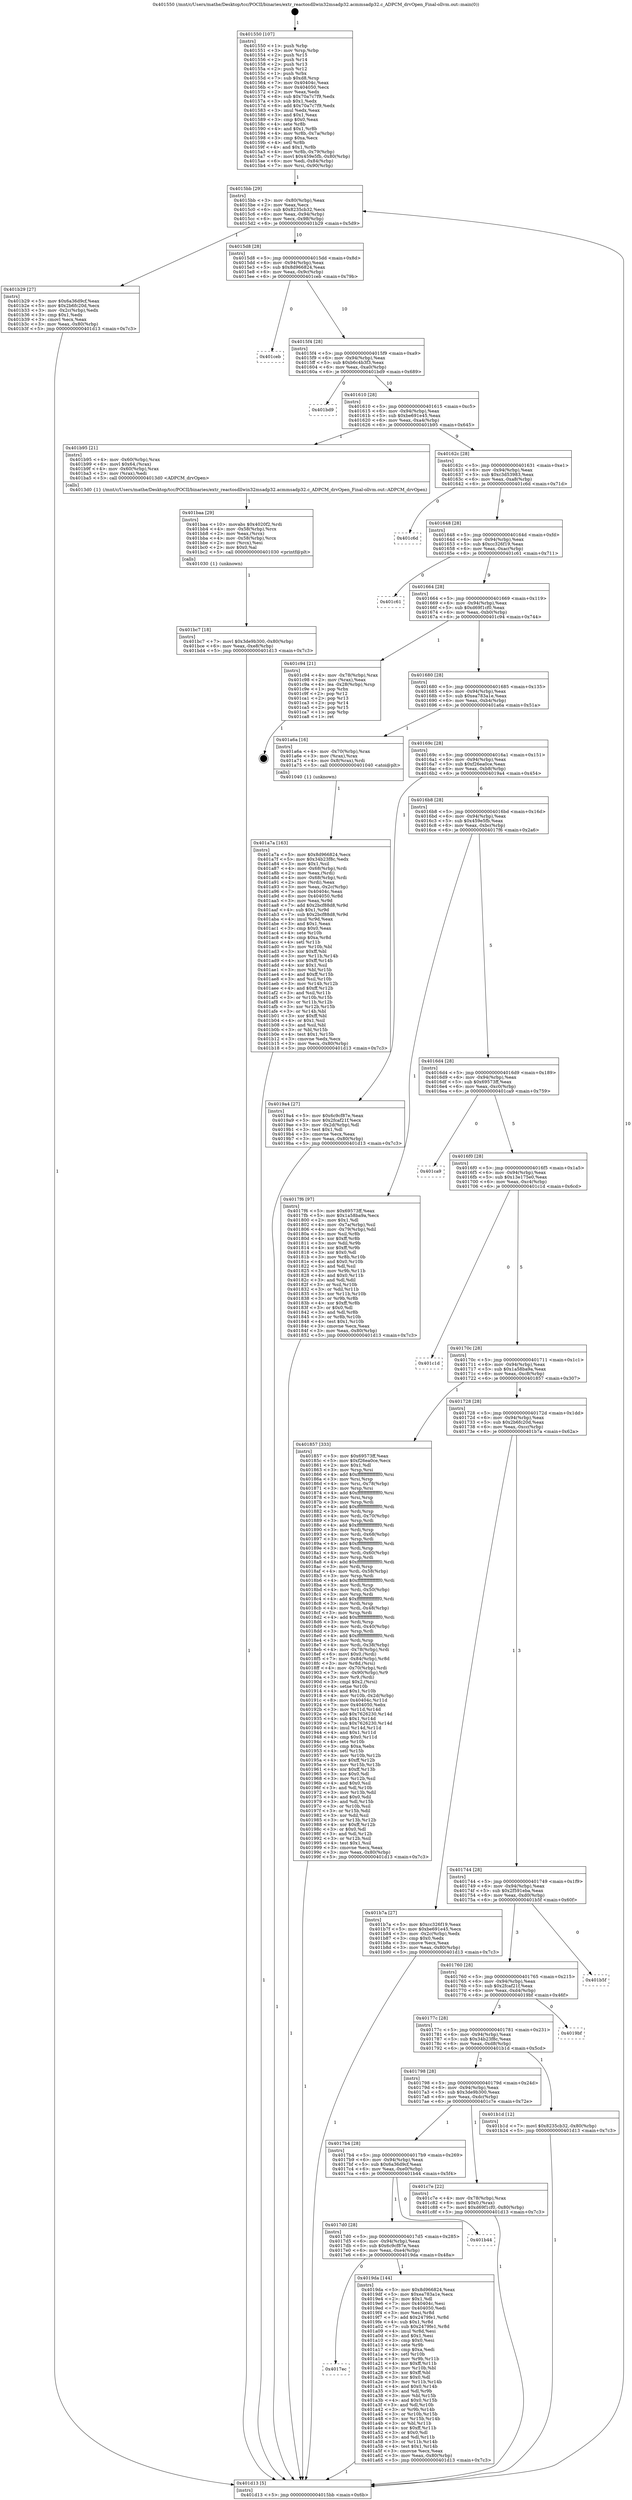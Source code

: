 digraph "0x401550" {
  label = "0x401550 (/mnt/c/Users/mathe/Desktop/tcc/POCII/binaries/extr_reactosdllwin32msadp32.acmmsadp32.c_ADPCM_drvOpen_Final-ollvm.out::main(0))"
  labelloc = "t"
  node[shape=record]

  Entry [label="",width=0.3,height=0.3,shape=circle,fillcolor=black,style=filled]
  "0x4015bb" [label="{
     0x4015bb [29]\l
     | [instrs]\l
     &nbsp;&nbsp;0x4015bb \<+3\>: mov -0x80(%rbp),%eax\l
     &nbsp;&nbsp;0x4015be \<+2\>: mov %eax,%ecx\l
     &nbsp;&nbsp;0x4015c0 \<+6\>: sub $0x8235cb32,%ecx\l
     &nbsp;&nbsp;0x4015c6 \<+6\>: mov %eax,-0x94(%rbp)\l
     &nbsp;&nbsp;0x4015cc \<+6\>: mov %ecx,-0x98(%rbp)\l
     &nbsp;&nbsp;0x4015d2 \<+6\>: je 0000000000401b29 \<main+0x5d9\>\l
  }"]
  "0x401b29" [label="{
     0x401b29 [27]\l
     | [instrs]\l
     &nbsp;&nbsp;0x401b29 \<+5\>: mov $0x6a36d9cf,%eax\l
     &nbsp;&nbsp;0x401b2e \<+5\>: mov $0x2b6fc20d,%ecx\l
     &nbsp;&nbsp;0x401b33 \<+3\>: mov -0x2c(%rbp),%edx\l
     &nbsp;&nbsp;0x401b36 \<+3\>: cmp $0x1,%edx\l
     &nbsp;&nbsp;0x401b39 \<+3\>: cmovl %ecx,%eax\l
     &nbsp;&nbsp;0x401b3c \<+3\>: mov %eax,-0x80(%rbp)\l
     &nbsp;&nbsp;0x401b3f \<+5\>: jmp 0000000000401d13 \<main+0x7c3\>\l
  }"]
  "0x4015d8" [label="{
     0x4015d8 [28]\l
     | [instrs]\l
     &nbsp;&nbsp;0x4015d8 \<+5\>: jmp 00000000004015dd \<main+0x8d\>\l
     &nbsp;&nbsp;0x4015dd \<+6\>: mov -0x94(%rbp),%eax\l
     &nbsp;&nbsp;0x4015e3 \<+5\>: sub $0x8d966824,%eax\l
     &nbsp;&nbsp;0x4015e8 \<+6\>: mov %eax,-0x9c(%rbp)\l
     &nbsp;&nbsp;0x4015ee \<+6\>: je 0000000000401ceb \<main+0x79b\>\l
  }"]
  Exit [label="",width=0.3,height=0.3,shape=circle,fillcolor=black,style=filled,peripheries=2]
  "0x401ceb" [label="{
     0x401ceb\l
  }", style=dashed]
  "0x4015f4" [label="{
     0x4015f4 [28]\l
     | [instrs]\l
     &nbsp;&nbsp;0x4015f4 \<+5\>: jmp 00000000004015f9 \<main+0xa9\>\l
     &nbsp;&nbsp;0x4015f9 \<+6\>: mov -0x94(%rbp),%eax\l
     &nbsp;&nbsp;0x4015ff \<+5\>: sub $0xb6c4b3f3,%eax\l
     &nbsp;&nbsp;0x401604 \<+6\>: mov %eax,-0xa0(%rbp)\l
     &nbsp;&nbsp;0x40160a \<+6\>: je 0000000000401bd9 \<main+0x689\>\l
  }"]
  "0x401bc7" [label="{
     0x401bc7 [18]\l
     | [instrs]\l
     &nbsp;&nbsp;0x401bc7 \<+7\>: movl $0x3de9b300,-0x80(%rbp)\l
     &nbsp;&nbsp;0x401bce \<+6\>: mov %eax,-0xe8(%rbp)\l
     &nbsp;&nbsp;0x401bd4 \<+5\>: jmp 0000000000401d13 \<main+0x7c3\>\l
  }"]
  "0x401bd9" [label="{
     0x401bd9\l
  }", style=dashed]
  "0x401610" [label="{
     0x401610 [28]\l
     | [instrs]\l
     &nbsp;&nbsp;0x401610 \<+5\>: jmp 0000000000401615 \<main+0xc5\>\l
     &nbsp;&nbsp;0x401615 \<+6\>: mov -0x94(%rbp),%eax\l
     &nbsp;&nbsp;0x40161b \<+5\>: sub $0xbe691e45,%eax\l
     &nbsp;&nbsp;0x401620 \<+6\>: mov %eax,-0xa4(%rbp)\l
     &nbsp;&nbsp;0x401626 \<+6\>: je 0000000000401b95 \<main+0x645\>\l
  }"]
  "0x401baa" [label="{
     0x401baa [29]\l
     | [instrs]\l
     &nbsp;&nbsp;0x401baa \<+10\>: movabs $0x4020f2,%rdi\l
     &nbsp;&nbsp;0x401bb4 \<+4\>: mov -0x58(%rbp),%rcx\l
     &nbsp;&nbsp;0x401bb8 \<+2\>: mov %eax,(%rcx)\l
     &nbsp;&nbsp;0x401bba \<+4\>: mov -0x58(%rbp),%rcx\l
     &nbsp;&nbsp;0x401bbe \<+2\>: mov (%rcx),%esi\l
     &nbsp;&nbsp;0x401bc0 \<+2\>: mov $0x0,%al\l
     &nbsp;&nbsp;0x401bc2 \<+5\>: call 0000000000401030 \<printf@plt\>\l
     | [calls]\l
     &nbsp;&nbsp;0x401030 \{1\} (unknown)\l
  }"]
  "0x401b95" [label="{
     0x401b95 [21]\l
     | [instrs]\l
     &nbsp;&nbsp;0x401b95 \<+4\>: mov -0x60(%rbp),%rax\l
     &nbsp;&nbsp;0x401b99 \<+6\>: movl $0x64,(%rax)\l
     &nbsp;&nbsp;0x401b9f \<+4\>: mov -0x60(%rbp),%rax\l
     &nbsp;&nbsp;0x401ba3 \<+2\>: mov (%rax),%edi\l
     &nbsp;&nbsp;0x401ba5 \<+5\>: call 00000000004013d0 \<ADPCM_drvOpen\>\l
     | [calls]\l
     &nbsp;&nbsp;0x4013d0 \{1\} (/mnt/c/Users/mathe/Desktop/tcc/POCII/binaries/extr_reactosdllwin32msadp32.acmmsadp32.c_ADPCM_drvOpen_Final-ollvm.out::ADPCM_drvOpen)\l
  }"]
  "0x40162c" [label="{
     0x40162c [28]\l
     | [instrs]\l
     &nbsp;&nbsp;0x40162c \<+5\>: jmp 0000000000401631 \<main+0xe1\>\l
     &nbsp;&nbsp;0x401631 \<+6\>: mov -0x94(%rbp),%eax\l
     &nbsp;&nbsp;0x401637 \<+5\>: sub $0xc3d53983,%eax\l
     &nbsp;&nbsp;0x40163c \<+6\>: mov %eax,-0xa8(%rbp)\l
     &nbsp;&nbsp;0x401642 \<+6\>: je 0000000000401c6d \<main+0x71d\>\l
  }"]
  "0x401a7a" [label="{
     0x401a7a [163]\l
     | [instrs]\l
     &nbsp;&nbsp;0x401a7a \<+5\>: mov $0x8d966824,%ecx\l
     &nbsp;&nbsp;0x401a7f \<+5\>: mov $0x34b23f8c,%edx\l
     &nbsp;&nbsp;0x401a84 \<+3\>: mov $0x1,%sil\l
     &nbsp;&nbsp;0x401a87 \<+4\>: mov -0x68(%rbp),%rdi\l
     &nbsp;&nbsp;0x401a8b \<+2\>: mov %eax,(%rdi)\l
     &nbsp;&nbsp;0x401a8d \<+4\>: mov -0x68(%rbp),%rdi\l
     &nbsp;&nbsp;0x401a91 \<+2\>: mov (%rdi),%eax\l
     &nbsp;&nbsp;0x401a93 \<+3\>: mov %eax,-0x2c(%rbp)\l
     &nbsp;&nbsp;0x401a96 \<+7\>: mov 0x40404c,%eax\l
     &nbsp;&nbsp;0x401a9d \<+8\>: mov 0x404050,%r8d\l
     &nbsp;&nbsp;0x401aa5 \<+3\>: mov %eax,%r9d\l
     &nbsp;&nbsp;0x401aa8 \<+7\>: add $0x2bcf88d8,%r9d\l
     &nbsp;&nbsp;0x401aaf \<+4\>: sub $0x1,%r9d\l
     &nbsp;&nbsp;0x401ab3 \<+7\>: sub $0x2bcf88d8,%r9d\l
     &nbsp;&nbsp;0x401aba \<+4\>: imul %r9d,%eax\l
     &nbsp;&nbsp;0x401abe \<+3\>: and $0x1,%eax\l
     &nbsp;&nbsp;0x401ac1 \<+3\>: cmp $0x0,%eax\l
     &nbsp;&nbsp;0x401ac4 \<+4\>: sete %r10b\l
     &nbsp;&nbsp;0x401ac8 \<+4\>: cmp $0xa,%r8d\l
     &nbsp;&nbsp;0x401acc \<+4\>: setl %r11b\l
     &nbsp;&nbsp;0x401ad0 \<+3\>: mov %r10b,%bl\l
     &nbsp;&nbsp;0x401ad3 \<+3\>: xor $0xff,%bl\l
     &nbsp;&nbsp;0x401ad6 \<+3\>: mov %r11b,%r14b\l
     &nbsp;&nbsp;0x401ad9 \<+4\>: xor $0xff,%r14b\l
     &nbsp;&nbsp;0x401add \<+4\>: xor $0x1,%sil\l
     &nbsp;&nbsp;0x401ae1 \<+3\>: mov %bl,%r15b\l
     &nbsp;&nbsp;0x401ae4 \<+4\>: and $0xff,%r15b\l
     &nbsp;&nbsp;0x401ae8 \<+3\>: and %sil,%r10b\l
     &nbsp;&nbsp;0x401aeb \<+3\>: mov %r14b,%r12b\l
     &nbsp;&nbsp;0x401aee \<+4\>: and $0xff,%r12b\l
     &nbsp;&nbsp;0x401af2 \<+3\>: and %sil,%r11b\l
     &nbsp;&nbsp;0x401af5 \<+3\>: or %r10b,%r15b\l
     &nbsp;&nbsp;0x401af8 \<+3\>: or %r11b,%r12b\l
     &nbsp;&nbsp;0x401afb \<+3\>: xor %r12b,%r15b\l
     &nbsp;&nbsp;0x401afe \<+3\>: or %r14b,%bl\l
     &nbsp;&nbsp;0x401b01 \<+3\>: xor $0xff,%bl\l
     &nbsp;&nbsp;0x401b04 \<+4\>: or $0x1,%sil\l
     &nbsp;&nbsp;0x401b08 \<+3\>: and %sil,%bl\l
     &nbsp;&nbsp;0x401b0b \<+3\>: or %bl,%r15b\l
     &nbsp;&nbsp;0x401b0e \<+4\>: test $0x1,%r15b\l
     &nbsp;&nbsp;0x401b12 \<+3\>: cmovne %edx,%ecx\l
     &nbsp;&nbsp;0x401b15 \<+3\>: mov %ecx,-0x80(%rbp)\l
     &nbsp;&nbsp;0x401b18 \<+5\>: jmp 0000000000401d13 \<main+0x7c3\>\l
  }"]
  "0x401c6d" [label="{
     0x401c6d\l
  }", style=dashed]
  "0x401648" [label="{
     0x401648 [28]\l
     | [instrs]\l
     &nbsp;&nbsp;0x401648 \<+5\>: jmp 000000000040164d \<main+0xfd\>\l
     &nbsp;&nbsp;0x40164d \<+6\>: mov -0x94(%rbp),%eax\l
     &nbsp;&nbsp;0x401653 \<+5\>: sub $0xcc326f19,%eax\l
     &nbsp;&nbsp;0x401658 \<+6\>: mov %eax,-0xac(%rbp)\l
     &nbsp;&nbsp;0x40165e \<+6\>: je 0000000000401c61 \<main+0x711\>\l
  }"]
  "0x4017ec" [label="{
     0x4017ec\l
  }", style=dashed]
  "0x401c61" [label="{
     0x401c61\l
  }", style=dashed]
  "0x401664" [label="{
     0x401664 [28]\l
     | [instrs]\l
     &nbsp;&nbsp;0x401664 \<+5\>: jmp 0000000000401669 \<main+0x119\>\l
     &nbsp;&nbsp;0x401669 \<+6\>: mov -0x94(%rbp),%eax\l
     &nbsp;&nbsp;0x40166f \<+5\>: sub $0xd69f1cf0,%eax\l
     &nbsp;&nbsp;0x401674 \<+6\>: mov %eax,-0xb0(%rbp)\l
     &nbsp;&nbsp;0x40167a \<+6\>: je 0000000000401c94 \<main+0x744\>\l
  }"]
  "0x4019da" [label="{
     0x4019da [144]\l
     | [instrs]\l
     &nbsp;&nbsp;0x4019da \<+5\>: mov $0x8d966824,%eax\l
     &nbsp;&nbsp;0x4019df \<+5\>: mov $0xea783a1e,%ecx\l
     &nbsp;&nbsp;0x4019e4 \<+2\>: mov $0x1,%dl\l
     &nbsp;&nbsp;0x4019e6 \<+7\>: mov 0x40404c,%esi\l
     &nbsp;&nbsp;0x4019ed \<+7\>: mov 0x404050,%edi\l
     &nbsp;&nbsp;0x4019f4 \<+3\>: mov %esi,%r8d\l
     &nbsp;&nbsp;0x4019f7 \<+7\>: add $0x2479fe1,%r8d\l
     &nbsp;&nbsp;0x4019fe \<+4\>: sub $0x1,%r8d\l
     &nbsp;&nbsp;0x401a02 \<+7\>: sub $0x2479fe1,%r8d\l
     &nbsp;&nbsp;0x401a09 \<+4\>: imul %r8d,%esi\l
     &nbsp;&nbsp;0x401a0d \<+3\>: and $0x1,%esi\l
     &nbsp;&nbsp;0x401a10 \<+3\>: cmp $0x0,%esi\l
     &nbsp;&nbsp;0x401a13 \<+4\>: sete %r9b\l
     &nbsp;&nbsp;0x401a17 \<+3\>: cmp $0xa,%edi\l
     &nbsp;&nbsp;0x401a1a \<+4\>: setl %r10b\l
     &nbsp;&nbsp;0x401a1e \<+3\>: mov %r9b,%r11b\l
     &nbsp;&nbsp;0x401a21 \<+4\>: xor $0xff,%r11b\l
     &nbsp;&nbsp;0x401a25 \<+3\>: mov %r10b,%bl\l
     &nbsp;&nbsp;0x401a28 \<+3\>: xor $0xff,%bl\l
     &nbsp;&nbsp;0x401a2b \<+3\>: xor $0x0,%dl\l
     &nbsp;&nbsp;0x401a2e \<+3\>: mov %r11b,%r14b\l
     &nbsp;&nbsp;0x401a31 \<+4\>: and $0x0,%r14b\l
     &nbsp;&nbsp;0x401a35 \<+3\>: and %dl,%r9b\l
     &nbsp;&nbsp;0x401a38 \<+3\>: mov %bl,%r15b\l
     &nbsp;&nbsp;0x401a3b \<+4\>: and $0x0,%r15b\l
     &nbsp;&nbsp;0x401a3f \<+3\>: and %dl,%r10b\l
     &nbsp;&nbsp;0x401a42 \<+3\>: or %r9b,%r14b\l
     &nbsp;&nbsp;0x401a45 \<+3\>: or %r10b,%r15b\l
     &nbsp;&nbsp;0x401a48 \<+3\>: xor %r15b,%r14b\l
     &nbsp;&nbsp;0x401a4b \<+3\>: or %bl,%r11b\l
     &nbsp;&nbsp;0x401a4e \<+4\>: xor $0xff,%r11b\l
     &nbsp;&nbsp;0x401a52 \<+3\>: or $0x0,%dl\l
     &nbsp;&nbsp;0x401a55 \<+3\>: and %dl,%r11b\l
     &nbsp;&nbsp;0x401a58 \<+3\>: or %r11b,%r14b\l
     &nbsp;&nbsp;0x401a5b \<+4\>: test $0x1,%r14b\l
     &nbsp;&nbsp;0x401a5f \<+3\>: cmovne %ecx,%eax\l
     &nbsp;&nbsp;0x401a62 \<+3\>: mov %eax,-0x80(%rbp)\l
     &nbsp;&nbsp;0x401a65 \<+5\>: jmp 0000000000401d13 \<main+0x7c3\>\l
  }"]
  "0x401c94" [label="{
     0x401c94 [21]\l
     | [instrs]\l
     &nbsp;&nbsp;0x401c94 \<+4\>: mov -0x78(%rbp),%rax\l
     &nbsp;&nbsp;0x401c98 \<+2\>: mov (%rax),%eax\l
     &nbsp;&nbsp;0x401c9a \<+4\>: lea -0x28(%rbp),%rsp\l
     &nbsp;&nbsp;0x401c9e \<+1\>: pop %rbx\l
     &nbsp;&nbsp;0x401c9f \<+2\>: pop %r12\l
     &nbsp;&nbsp;0x401ca1 \<+2\>: pop %r13\l
     &nbsp;&nbsp;0x401ca3 \<+2\>: pop %r14\l
     &nbsp;&nbsp;0x401ca5 \<+2\>: pop %r15\l
     &nbsp;&nbsp;0x401ca7 \<+1\>: pop %rbp\l
     &nbsp;&nbsp;0x401ca8 \<+1\>: ret\l
  }"]
  "0x401680" [label="{
     0x401680 [28]\l
     | [instrs]\l
     &nbsp;&nbsp;0x401680 \<+5\>: jmp 0000000000401685 \<main+0x135\>\l
     &nbsp;&nbsp;0x401685 \<+6\>: mov -0x94(%rbp),%eax\l
     &nbsp;&nbsp;0x40168b \<+5\>: sub $0xea783a1e,%eax\l
     &nbsp;&nbsp;0x401690 \<+6\>: mov %eax,-0xb4(%rbp)\l
     &nbsp;&nbsp;0x401696 \<+6\>: je 0000000000401a6a \<main+0x51a\>\l
  }"]
  "0x4017d0" [label="{
     0x4017d0 [28]\l
     | [instrs]\l
     &nbsp;&nbsp;0x4017d0 \<+5\>: jmp 00000000004017d5 \<main+0x285\>\l
     &nbsp;&nbsp;0x4017d5 \<+6\>: mov -0x94(%rbp),%eax\l
     &nbsp;&nbsp;0x4017db \<+5\>: sub $0x6c9cf87e,%eax\l
     &nbsp;&nbsp;0x4017e0 \<+6\>: mov %eax,-0xe4(%rbp)\l
     &nbsp;&nbsp;0x4017e6 \<+6\>: je 00000000004019da \<main+0x48a\>\l
  }"]
  "0x401a6a" [label="{
     0x401a6a [16]\l
     | [instrs]\l
     &nbsp;&nbsp;0x401a6a \<+4\>: mov -0x70(%rbp),%rax\l
     &nbsp;&nbsp;0x401a6e \<+3\>: mov (%rax),%rax\l
     &nbsp;&nbsp;0x401a71 \<+4\>: mov 0x8(%rax),%rdi\l
     &nbsp;&nbsp;0x401a75 \<+5\>: call 0000000000401040 \<atoi@plt\>\l
     | [calls]\l
     &nbsp;&nbsp;0x401040 \{1\} (unknown)\l
  }"]
  "0x40169c" [label="{
     0x40169c [28]\l
     | [instrs]\l
     &nbsp;&nbsp;0x40169c \<+5\>: jmp 00000000004016a1 \<main+0x151\>\l
     &nbsp;&nbsp;0x4016a1 \<+6\>: mov -0x94(%rbp),%eax\l
     &nbsp;&nbsp;0x4016a7 \<+5\>: sub $0xf26ea0ce,%eax\l
     &nbsp;&nbsp;0x4016ac \<+6\>: mov %eax,-0xb8(%rbp)\l
     &nbsp;&nbsp;0x4016b2 \<+6\>: je 00000000004019a4 \<main+0x454\>\l
  }"]
  "0x401b44" [label="{
     0x401b44\l
  }", style=dashed]
  "0x4019a4" [label="{
     0x4019a4 [27]\l
     | [instrs]\l
     &nbsp;&nbsp;0x4019a4 \<+5\>: mov $0x6c9cf87e,%eax\l
     &nbsp;&nbsp;0x4019a9 \<+5\>: mov $0x2fcaf21f,%ecx\l
     &nbsp;&nbsp;0x4019ae \<+3\>: mov -0x2d(%rbp),%dl\l
     &nbsp;&nbsp;0x4019b1 \<+3\>: test $0x1,%dl\l
     &nbsp;&nbsp;0x4019b4 \<+3\>: cmovne %ecx,%eax\l
     &nbsp;&nbsp;0x4019b7 \<+3\>: mov %eax,-0x80(%rbp)\l
     &nbsp;&nbsp;0x4019ba \<+5\>: jmp 0000000000401d13 \<main+0x7c3\>\l
  }"]
  "0x4016b8" [label="{
     0x4016b8 [28]\l
     | [instrs]\l
     &nbsp;&nbsp;0x4016b8 \<+5\>: jmp 00000000004016bd \<main+0x16d\>\l
     &nbsp;&nbsp;0x4016bd \<+6\>: mov -0x94(%rbp),%eax\l
     &nbsp;&nbsp;0x4016c3 \<+5\>: sub $0x459e5fb,%eax\l
     &nbsp;&nbsp;0x4016c8 \<+6\>: mov %eax,-0xbc(%rbp)\l
     &nbsp;&nbsp;0x4016ce \<+6\>: je 00000000004017f6 \<main+0x2a6\>\l
  }"]
  "0x4017b4" [label="{
     0x4017b4 [28]\l
     | [instrs]\l
     &nbsp;&nbsp;0x4017b4 \<+5\>: jmp 00000000004017b9 \<main+0x269\>\l
     &nbsp;&nbsp;0x4017b9 \<+6\>: mov -0x94(%rbp),%eax\l
     &nbsp;&nbsp;0x4017bf \<+5\>: sub $0x6a36d9cf,%eax\l
     &nbsp;&nbsp;0x4017c4 \<+6\>: mov %eax,-0xe0(%rbp)\l
     &nbsp;&nbsp;0x4017ca \<+6\>: je 0000000000401b44 \<main+0x5f4\>\l
  }"]
  "0x4017f6" [label="{
     0x4017f6 [97]\l
     | [instrs]\l
     &nbsp;&nbsp;0x4017f6 \<+5\>: mov $0x69573ff,%eax\l
     &nbsp;&nbsp;0x4017fb \<+5\>: mov $0x1a58ba9a,%ecx\l
     &nbsp;&nbsp;0x401800 \<+2\>: mov $0x1,%dl\l
     &nbsp;&nbsp;0x401802 \<+4\>: mov -0x7a(%rbp),%sil\l
     &nbsp;&nbsp;0x401806 \<+4\>: mov -0x79(%rbp),%dil\l
     &nbsp;&nbsp;0x40180a \<+3\>: mov %sil,%r8b\l
     &nbsp;&nbsp;0x40180d \<+4\>: xor $0xff,%r8b\l
     &nbsp;&nbsp;0x401811 \<+3\>: mov %dil,%r9b\l
     &nbsp;&nbsp;0x401814 \<+4\>: xor $0xff,%r9b\l
     &nbsp;&nbsp;0x401818 \<+3\>: xor $0x0,%dl\l
     &nbsp;&nbsp;0x40181b \<+3\>: mov %r8b,%r10b\l
     &nbsp;&nbsp;0x40181e \<+4\>: and $0x0,%r10b\l
     &nbsp;&nbsp;0x401822 \<+3\>: and %dl,%sil\l
     &nbsp;&nbsp;0x401825 \<+3\>: mov %r9b,%r11b\l
     &nbsp;&nbsp;0x401828 \<+4\>: and $0x0,%r11b\l
     &nbsp;&nbsp;0x40182c \<+3\>: and %dl,%dil\l
     &nbsp;&nbsp;0x40182f \<+3\>: or %sil,%r10b\l
     &nbsp;&nbsp;0x401832 \<+3\>: or %dil,%r11b\l
     &nbsp;&nbsp;0x401835 \<+3\>: xor %r11b,%r10b\l
     &nbsp;&nbsp;0x401838 \<+3\>: or %r9b,%r8b\l
     &nbsp;&nbsp;0x40183b \<+4\>: xor $0xff,%r8b\l
     &nbsp;&nbsp;0x40183f \<+3\>: or $0x0,%dl\l
     &nbsp;&nbsp;0x401842 \<+3\>: and %dl,%r8b\l
     &nbsp;&nbsp;0x401845 \<+3\>: or %r8b,%r10b\l
     &nbsp;&nbsp;0x401848 \<+4\>: test $0x1,%r10b\l
     &nbsp;&nbsp;0x40184c \<+3\>: cmovne %ecx,%eax\l
     &nbsp;&nbsp;0x40184f \<+3\>: mov %eax,-0x80(%rbp)\l
     &nbsp;&nbsp;0x401852 \<+5\>: jmp 0000000000401d13 \<main+0x7c3\>\l
  }"]
  "0x4016d4" [label="{
     0x4016d4 [28]\l
     | [instrs]\l
     &nbsp;&nbsp;0x4016d4 \<+5\>: jmp 00000000004016d9 \<main+0x189\>\l
     &nbsp;&nbsp;0x4016d9 \<+6\>: mov -0x94(%rbp),%eax\l
     &nbsp;&nbsp;0x4016df \<+5\>: sub $0x69573ff,%eax\l
     &nbsp;&nbsp;0x4016e4 \<+6\>: mov %eax,-0xc0(%rbp)\l
     &nbsp;&nbsp;0x4016ea \<+6\>: je 0000000000401ca9 \<main+0x759\>\l
  }"]
  "0x401d13" [label="{
     0x401d13 [5]\l
     | [instrs]\l
     &nbsp;&nbsp;0x401d13 \<+5\>: jmp 00000000004015bb \<main+0x6b\>\l
  }"]
  "0x401550" [label="{
     0x401550 [107]\l
     | [instrs]\l
     &nbsp;&nbsp;0x401550 \<+1\>: push %rbp\l
     &nbsp;&nbsp;0x401551 \<+3\>: mov %rsp,%rbp\l
     &nbsp;&nbsp;0x401554 \<+2\>: push %r15\l
     &nbsp;&nbsp;0x401556 \<+2\>: push %r14\l
     &nbsp;&nbsp;0x401558 \<+2\>: push %r13\l
     &nbsp;&nbsp;0x40155a \<+2\>: push %r12\l
     &nbsp;&nbsp;0x40155c \<+1\>: push %rbx\l
     &nbsp;&nbsp;0x40155d \<+7\>: sub $0xd8,%rsp\l
     &nbsp;&nbsp;0x401564 \<+7\>: mov 0x40404c,%eax\l
     &nbsp;&nbsp;0x40156b \<+7\>: mov 0x404050,%ecx\l
     &nbsp;&nbsp;0x401572 \<+2\>: mov %eax,%edx\l
     &nbsp;&nbsp;0x401574 \<+6\>: sub $0x70a7c7f9,%edx\l
     &nbsp;&nbsp;0x40157a \<+3\>: sub $0x1,%edx\l
     &nbsp;&nbsp;0x40157d \<+6\>: add $0x70a7c7f9,%edx\l
     &nbsp;&nbsp;0x401583 \<+3\>: imul %edx,%eax\l
     &nbsp;&nbsp;0x401586 \<+3\>: and $0x1,%eax\l
     &nbsp;&nbsp;0x401589 \<+3\>: cmp $0x0,%eax\l
     &nbsp;&nbsp;0x40158c \<+4\>: sete %r8b\l
     &nbsp;&nbsp;0x401590 \<+4\>: and $0x1,%r8b\l
     &nbsp;&nbsp;0x401594 \<+4\>: mov %r8b,-0x7a(%rbp)\l
     &nbsp;&nbsp;0x401598 \<+3\>: cmp $0xa,%ecx\l
     &nbsp;&nbsp;0x40159b \<+4\>: setl %r8b\l
     &nbsp;&nbsp;0x40159f \<+4\>: and $0x1,%r8b\l
     &nbsp;&nbsp;0x4015a3 \<+4\>: mov %r8b,-0x79(%rbp)\l
     &nbsp;&nbsp;0x4015a7 \<+7\>: movl $0x459e5fb,-0x80(%rbp)\l
     &nbsp;&nbsp;0x4015ae \<+6\>: mov %edi,-0x84(%rbp)\l
     &nbsp;&nbsp;0x4015b4 \<+7\>: mov %rsi,-0x90(%rbp)\l
  }"]
  "0x401c7e" [label="{
     0x401c7e [22]\l
     | [instrs]\l
     &nbsp;&nbsp;0x401c7e \<+4\>: mov -0x78(%rbp),%rax\l
     &nbsp;&nbsp;0x401c82 \<+6\>: movl $0x0,(%rax)\l
     &nbsp;&nbsp;0x401c88 \<+7\>: movl $0xd69f1cf0,-0x80(%rbp)\l
     &nbsp;&nbsp;0x401c8f \<+5\>: jmp 0000000000401d13 \<main+0x7c3\>\l
  }"]
  "0x401ca9" [label="{
     0x401ca9\l
  }", style=dashed]
  "0x4016f0" [label="{
     0x4016f0 [28]\l
     | [instrs]\l
     &nbsp;&nbsp;0x4016f0 \<+5\>: jmp 00000000004016f5 \<main+0x1a5\>\l
     &nbsp;&nbsp;0x4016f5 \<+6\>: mov -0x94(%rbp),%eax\l
     &nbsp;&nbsp;0x4016fb \<+5\>: sub $0x13e175e0,%eax\l
     &nbsp;&nbsp;0x401700 \<+6\>: mov %eax,-0xc4(%rbp)\l
     &nbsp;&nbsp;0x401706 \<+6\>: je 0000000000401c1d \<main+0x6cd\>\l
  }"]
  "0x401798" [label="{
     0x401798 [28]\l
     | [instrs]\l
     &nbsp;&nbsp;0x401798 \<+5\>: jmp 000000000040179d \<main+0x24d\>\l
     &nbsp;&nbsp;0x40179d \<+6\>: mov -0x94(%rbp),%eax\l
     &nbsp;&nbsp;0x4017a3 \<+5\>: sub $0x3de9b300,%eax\l
     &nbsp;&nbsp;0x4017a8 \<+6\>: mov %eax,-0xdc(%rbp)\l
     &nbsp;&nbsp;0x4017ae \<+6\>: je 0000000000401c7e \<main+0x72e\>\l
  }"]
  "0x401c1d" [label="{
     0x401c1d\l
  }", style=dashed]
  "0x40170c" [label="{
     0x40170c [28]\l
     | [instrs]\l
     &nbsp;&nbsp;0x40170c \<+5\>: jmp 0000000000401711 \<main+0x1c1\>\l
     &nbsp;&nbsp;0x401711 \<+6\>: mov -0x94(%rbp),%eax\l
     &nbsp;&nbsp;0x401717 \<+5\>: sub $0x1a58ba9a,%eax\l
     &nbsp;&nbsp;0x40171c \<+6\>: mov %eax,-0xc8(%rbp)\l
     &nbsp;&nbsp;0x401722 \<+6\>: je 0000000000401857 \<main+0x307\>\l
  }"]
  "0x401b1d" [label="{
     0x401b1d [12]\l
     | [instrs]\l
     &nbsp;&nbsp;0x401b1d \<+7\>: movl $0x8235cb32,-0x80(%rbp)\l
     &nbsp;&nbsp;0x401b24 \<+5\>: jmp 0000000000401d13 \<main+0x7c3\>\l
  }"]
  "0x401857" [label="{
     0x401857 [333]\l
     | [instrs]\l
     &nbsp;&nbsp;0x401857 \<+5\>: mov $0x69573ff,%eax\l
     &nbsp;&nbsp;0x40185c \<+5\>: mov $0xf26ea0ce,%ecx\l
     &nbsp;&nbsp;0x401861 \<+2\>: mov $0x1,%dl\l
     &nbsp;&nbsp;0x401863 \<+3\>: mov %rsp,%rsi\l
     &nbsp;&nbsp;0x401866 \<+4\>: add $0xfffffffffffffff0,%rsi\l
     &nbsp;&nbsp;0x40186a \<+3\>: mov %rsi,%rsp\l
     &nbsp;&nbsp;0x40186d \<+4\>: mov %rsi,-0x78(%rbp)\l
     &nbsp;&nbsp;0x401871 \<+3\>: mov %rsp,%rsi\l
     &nbsp;&nbsp;0x401874 \<+4\>: add $0xfffffffffffffff0,%rsi\l
     &nbsp;&nbsp;0x401878 \<+3\>: mov %rsi,%rsp\l
     &nbsp;&nbsp;0x40187b \<+3\>: mov %rsp,%rdi\l
     &nbsp;&nbsp;0x40187e \<+4\>: add $0xfffffffffffffff0,%rdi\l
     &nbsp;&nbsp;0x401882 \<+3\>: mov %rdi,%rsp\l
     &nbsp;&nbsp;0x401885 \<+4\>: mov %rdi,-0x70(%rbp)\l
     &nbsp;&nbsp;0x401889 \<+3\>: mov %rsp,%rdi\l
     &nbsp;&nbsp;0x40188c \<+4\>: add $0xfffffffffffffff0,%rdi\l
     &nbsp;&nbsp;0x401890 \<+3\>: mov %rdi,%rsp\l
     &nbsp;&nbsp;0x401893 \<+4\>: mov %rdi,-0x68(%rbp)\l
     &nbsp;&nbsp;0x401897 \<+3\>: mov %rsp,%rdi\l
     &nbsp;&nbsp;0x40189a \<+4\>: add $0xfffffffffffffff0,%rdi\l
     &nbsp;&nbsp;0x40189e \<+3\>: mov %rdi,%rsp\l
     &nbsp;&nbsp;0x4018a1 \<+4\>: mov %rdi,-0x60(%rbp)\l
     &nbsp;&nbsp;0x4018a5 \<+3\>: mov %rsp,%rdi\l
     &nbsp;&nbsp;0x4018a8 \<+4\>: add $0xfffffffffffffff0,%rdi\l
     &nbsp;&nbsp;0x4018ac \<+3\>: mov %rdi,%rsp\l
     &nbsp;&nbsp;0x4018af \<+4\>: mov %rdi,-0x58(%rbp)\l
     &nbsp;&nbsp;0x4018b3 \<+3\>: mov %rsp,%rdi\l
     &nbsp;&nbsp;0x4018b6 \<+4\>: add $0xfffffffffffffff0,%rdi\l
     &nbsp;&nbsp;0x4018ba \<+3\>: mov %rdi,%rsp\l
     &nbsp;&nbsp;0x4018bd \<+4\>: mov %rdi,-0x50(%rbp)\l
     &nbsp;&nbsp;0x4018c1 \<+3\>: mov %rsp,%rdi\l
     &nbsp;&nbsp;0x4018c4 \<+4\>: add $0xfffffffffffffff0,%rdi\l
     &nbsp;&nbsp;0x4018c8 \<+3\>: mov %rdi,%rsp\l
     &nbsp;&nbsp;0x4018cb \<+4\>: mov %rdi,-0x48(%rbp)\l
     &nbsp;&nbsp;0x4018cf \<+3\>: mov %rsp,%rdi\l
     &nbsp;&nbsp;0x4018d2 \<+4\>: add $0xfffffffffffffff0,%rdi\l
     &nbsp;&nbsp;0x4018d6 \<+3\>: mov %rdi,%rsp\l
     &nbsp;&nbsp;0x4018d9 \<+4\>: mov %rdi,-0x40(%rbp)\l
     &nbsp;&nbsp;0x4018dd \<+3\>: mov %rsp,%rdi\l
     &nbsp;&nbsp;0x4018e0 \<+4\>: add $0xfffffffffffffff0,%rdi\l
     &nbsp;&nbsp;0x4018e4 \<+3\>: mov %rdi,%rsp\l
     &nbsp;&nbsp;0x4018e7 \<+4\>: mov %rdi,-0x38(%rbp)\l
     &nbsp;&nbsp;0x4018eb \<+4\>: mov -0x78(%rbp),%rdi\l
     &nbsp;&nbsp;0x4018ef \<+6\>: movl $0x0,(%rdi)\l
     &nbsp;&nbsp;0x4018f5 \<+7\>: mov -0x84(%rbp),%r8d\l
     &nbsp;&nbsp;0x4018fc \<+3\>: mov %r8d,(%rsi)\l
     &nbsp;&nbsp;0x4018ff \<+4\>: mov -0x70(%rbp),%rdi\l
     &nbsp;&nbsp;0x401903 \<+7\>: mov -0x90(%rbp),%r9\l
     &nbsp;&nbsp;0x40190a \<+3\>: mov %r9,(%rdi)\l
     &nbsp;&nbsp;0x40190d \<+3\>: cmpl $0x2,(%rsi)\l
     &nbsp;&nbsp;0x401910 \<+4\>: setne %r10b\l
     &nbsp;&nbsp;0x401914 \<+4\>: and $0x1,%r10b\l
     &nbsp;&nbsp;0x401918 \<+4\>: mov %r10b,-0x2d(%rbp)\l
     &nbsp;&nbsp;0x40191c \<+8\>: mov 0x40404c,%r11d\l
     &nbsp;&nbsp;0x401924 \<+7\>: mov 0x404050,%ebx\l
     &nbsp;&nbsp;0x40192b \<+3\>: mov %r11d,%r14d\l
     &nbsp;&nbsp;0x40192e \<+7\>: add $0x7626230,%r14d\l
     &nbsp;&nbsp;0x401935 \<+4\>: sub $0x1,%r14d\l
     &nbsp;&nbsp;0x401939 \<+7\>: sub $0x7626230,%r14d\l
     &nbsp;&nbsp;0x401940 \<+4\>: imul %r14d,%r11d\l
     &nbsp;&nbsp;0x401944 \<+4\>: and $0x1,%r11d\l
     &nbsp;&nbsp;0x401948 \<+4\>: cmp $0x0,%r11d\l
     &nbsp;&nbsp;0x40194c \<+4\>: sete %r10b\l
     &nbsp;&nbsp;0x401950 \<+3\>: cmp $0xa,%ebx\l
     &nbsp;&nbsp;0x401953 \<+4\>: setl %r15b\l
     &nbsp;&nbsp;0x401957 \<+3\>: mov %r10b,%r12b\l
     &nbsp;&nbsp;0x40195a \<+4\>: xor $0xff,%r12b\l
     &nbsp;&nbsp;0x40195e \<+3\>: mov %r15b,%r13b\l
     &nbsp;&nbsp;0x401961 \<+4\>: xor $0xff,%r13b\l
     &nbsp;&nbsp;0x401965 \<+3\>: xor $0x0,%dl\l
     &nbsp;&nbsp;0x401968 \<+3\>: mov %r12b,%sil\l
     &nbsp;&nbsp;0x40196b \<+4\>: and $0x0,%sil\l
     &nbsp;&nbsp;0x40196f \<+3\>: and %dl,%r10b\l
     &nbsp;&nbsp;0x401972 \<+3\>: mov %r13b,%dil\l
     &nbsp;&nbsp;0x401975 \<+4\>: and $0x0,%dil\l
     &nbsp;&nbsp;0x401979 \<+3\>: and %dl,%r15b\l
     &nbsp;&nbsp;0x40197c \<+3\>: or %r10b,%sil\l
     &nbsp;&nbsp;0x40197f \<+3\>: or %r15b,%dil\l
     &nbsp;&nbsp;0x401982 \<+3\>: xor %dil,%sil\l
     &nbsp;&nbsp;0x401985 \<+3\>: or %r13b,%r12b\l
     &nbsp;&nbsp;0x401988 \<+4\>: xor $0xff,%r12b\l
     &nbsp;&nbsp;0x40198c \<+3\>: or $0x0,%dl\l
     &nbsp;&nbsp;0x40198f \<+3\>: and %dl,%r12b\l
     &nbsp;&nbsp;0x401992 \<+3\>: or %r12b,%sil\l
     &nbsp;&nbsp;0x401995 \<+4\>: test $0x1,%sil\l
     &nbsp;&nbsp;0x401999 \<+3\>: cmovne %ecx,%eax\l
     &nbsp;&nbsp;0x40199c \<+3\>: mov %eax,-0x80(%rbp)\l
     &nbsp;&nbsp;0x40199f \<+5\>: jmp 0000000000401d13 \<main+0x7c3\>\l
  }"]
  "0x401728" [label="{
     0x401728 [28]\l
     | [instrs]\l
     &nbsp;&nbsp;0x401728 \<+5\>: jmp 000000000040172d \<main+0x1dd\>\l
     &nbsp;&nbsp;0x40172d \<+6\>: mov -0x94(%rbp),%eax\l
     &nbsp;&nbsp;0x401733 \<+5\>: sub $0x2b6fc20d,%eax\l
     &nbsp;&nbsp;0x401738 \<+6\>: mov %eax,-0xcc(%rbp)\l
     &nbsp;&nbsp;0x40173e \<+6\>: je 0000000000401b7a \<main+0x62a\>\l
  }"]
  "0x40177c" [label="{
     0x40177c [28]\l
     | [instrs]\l
     &nbsp;&nbsp;0x40177c \<+5\>: jmp 0000000000401781 \<main+0x231\>\l
     &nbsp;&nbsp;0x401781 \<+6\>: mov -0x94(%rbp),%eax\l
     &nbsp;&nbsp;0x401787 \<+5\>: sub $0x34b23f8c,%eax\l
     &nbsp;&nbsp;0x40178c \<+6\>: mov %eax,-0xd8(%rbp)\l
     &nbsp;&nbsp;0x401792 \<+6\>: je 0000000000401b1d \<main+0x5cd\>\l
  }"]
  "0x4019bf" [label="{
     0x4019bf\l
  }", style=dashed]
  "0x401b7a" [label="{
     0x401b7a [27]\l
     | [instrs]\l
     &nbsp;&nbsp;0x401b7a \<+5\>: mov $0xcc326f19,%eax\l
     &nbsp;&nbsp;0x401b7f \<+5\>: mov $0xbe691e45,%ecx\l
     &nbsp;&nbsp;0x401b84 \<+3\>: mov -0x2c(%rbp),%edx\l
     &nbsp;&nbsp;0x401b87 \<+3\>: cmp $0x0,%edx\l
     &nbsp;&nbsp;0x401b8a \<+3\>: cmove %ecx,%eax\l
     &nbsp;&nbsp;0x401b8d \<+3\>: mov %eax,-0x80(%rbp)\l
     &nbsp;&nbsp;0x401b90 \<+5\>: jmp 0000000000401d13 \<main+0x7c3\>\l
  }"]
  "0x401744" [label="{
     0x401744 [28]\l
     | [instrs]\l
     &nbsp;&nbsp;0x401744 \<+5\>: jmp 0000000000401749 \<main+0x1f9\>\l
     &nbsp;&nbsp;0x401749 \<+6\>: mov -0x94(%rbp),%eax\l
     &nbsp;&nbsp;0x40174f \<+5\>: sub $0x2f591eba,%eax\l
     &nbsp;&nbsp;0x401754 \<+6\>: mov %eax,-0xd0(%rbp)\l
     &nbsp;&nbsp;0x40175a \<+6\>: je 0000000000401b5f \<main+0x60f\>\l
  }"]
  "0x401760" [label="{
     0x401760 [28]\l
     | [instrs]\l
     &nbsp;&nbsp;0x401760 \<+5\>: jmp 0000000000401765 \<main+0x215\>\l
     &nbsp;&nbsp;0x401765 \<+6\>: mov -0x94(%rbp),%eax\l
     &nbsp;&nbsp;0x40176b \<+5\>: sub $0x2fcaf21f,%eax\l
     &nbsp;&nbsp;0x401770 \<+6\>: mov %eax,-0xd4(%rbp)\l
     &nbsp;&nbsp;0x401776 \<+6\>: je 00000000004019bf \<main+0x46f\>\l
  }"]
  "0x401b5f" [label="{
     0x401b5f\l
  }", style=dashed]
  Entry -> "0x401550" [label=" 1"]
  "0x4015bb" -> "0x401b29" [label=" 1"]
  "0x4015bb" -> "0x4015d8" [label=" 10"]
  "0x401c94" -> Exit [label=" 1"]
  "0x4015d8" -> "0x401ceb" [label=" 0"]
  "0x4015d8" -> "0x4015f4" [label=" 10"]
  "0x401c7e" -> "0x401d13" [label=" 1"]
  "0x4015f4" -> "0x401bd9" [label=" 0"]
  "0x4015f4" -> "0x401610" [label=" 10"]
  "0x401bc7" -> "0x401d13" [label=" 1"]
  "0x401610" -> "0x401b95" [label=" 1"]
  "0x401610" -> "0x40162c" [label=" 9"]
  "0x401baa" -> "0x401bc7" [label=" 1"]
  "0x40162c" -> "0x401c6d" [label=" 0"]
  "0x40162c" -> "0x401648" [label=" 9"]
  "0x401b95" -> "0x401baa" [label=" 1"]
  "0x401648" -> "0x401c61" [label=" 0"]
  "0x401648" -> "0x401664" [label=" 9"]
  "0x401b7a" -> "0x401d13" [label=" 1"]
  "0x401664" -> "0x401c94" [label=" 1"]
  "0x401664" -> "0x401680" [label=" 8"]
  "0x401b29" -> "0x401d13" [label=" 1"]
  "0x401680" -> "0x401a6a" [label=" 1"]
  "0x401680" -> "0x40169c" [label=" 7"]
  "0x401a7a" -> "0x401d13" [label=" 1"]
  "0x40169c" -> "0x4019a4" [label=" 1"]
  "0x40169c" -> "0x4016b8" [label=" 6"]
  "0x401a6a" -> "0x401a7a" [label=" 1"]
  "0x4016b8" -> "0x4017f6" [label=" 1"]
  "0x4016b8" -> "0x4016d4" [label=" 5"]
  "0x4017f6" -> "0x401d13" [label=" 1"]
  "0x401550" -> "0x4015bb" [label=" 1"]
  "0x401d13" -> "0x4015bb" [label=" 10"]
  "0x4017d0" -> "0x4017ec" [label=" 0"]
  "0x4016d4" -> "0x401ca9" [label=" 0"]
  "0x4016d4" -> "0x4016f0" [label=" 5"]
  "0x4017d0" -> "0x4019da" [label=" 1"]
  "0x4016f0" -> "0x401c1d" [label=" 0"]
  "0x4016f0" -> "0x40170c" [label=" 5"]
  "0x4017b4" -> "0x4017d0" [label=" 1"]
  "0x40170c" -> "0x401857" [label=" 1"]
  "0x40170c" -> "0x401728" [label=" 4"]
  "0x4017b4" -> "0x401b44" [label=" 0"]
  "0x401857" -> "0x401d13" [label=" 1"]
  "0x4019a4" -> "0x401d13" [label=" 1"]
  "0x401798" -> "0x4017b4" [label=" 1"]
  "0x401728" -> "0x401b7a" [label=" 1"]
  "0x401728" -> "0x401744" [label=" 3"]
  "0x401798" -> "0x401c7e" [label=" 1"]
  "0x401744" -> "0x401b5f" [label=" 0"]
  "0x401744" -> "0x401760" [label=" 3"]
  "0x401b1d" -> "0x401d13" [label=" 1"]
  "0x401760" -> "0x4019bf" [label=" 0"]
  "0x401760" -> "0x40177c" [label=" 3"]
  "0x4019da" -> "0x401d13" [label=" 1"]
  "0x40177c" -> "0x401b1d" [label=" 1"]
  "0x40177c" -> "0x401798" [label=" 2"]
}
